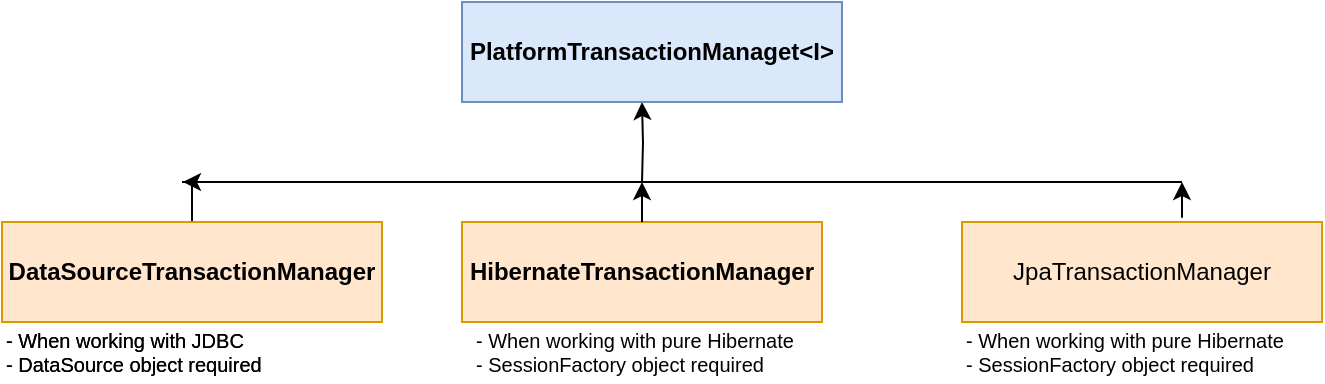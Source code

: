 <mxfile version="14.7.7" type="github">
  <diagram id="yBcl37-oRLom6nPR3LxB" name="Page-1">
    <mxGraphModel dx="782" dy="436" grid="1" gridSize="10" guides="1" tooltips="1" connect="1" arrows="1" fold="1" page="1" pageScale="1" pageWidth="850" pageHeight="1100" math="0" shadow="0">
      <root>
        <mxCell id="0" />
        <mxCell id="1" parent="0" />
        <mxCell id="5hVMAslA77jhPk-0_akh-9" value="" style="edgeStyle=orthogonalEdgeStyle;rounded=0;orthogonalLoop=1;jettySize=auto;html=1;" edge="1" parent="1">
          <mxGeometry relative="1" as="geometry">
            <mxPoint x="370" y="150" as="sourcePoint" />
            <mxPoint x="370" y="110" as="targetPoint" />
          </mxGeometry>
        </mxCell>
        <mxCell id="5hVMAslA77jhPk-0_akh-1" value="PlatformTransactionManaget&amp;lt;I&amp;gt;" style="rounded=0;whiteSpace=wrap;html=1;fillColor=#dae8fc;strokeColor=#6c8ebf;fontStyle=1" vertex="1" parent="1">
          <mxGeometry x="280" y="60" width="190" height="50" as="geometry" />
        </mxCell>
        <mxCell id="5hVMAslA77jhPk-0_akh-2" style="edgeStyle=orthogonalEdgeStyle;rounded=0;orthogonalLoop=1;jettySize=auto;html=1;exitX=0.5;exitY=1;exitDx=0;exitDy=0;" edge="1" parent="1" source="5hVMAslA77jhPk-0_akh-1" target="5hVMAslA77jhPk-0_akh-1">
          <mxGeometry relative="1" as="geometry" />
        </mxCell>
        <mxCell id="5hVMAslA77jhPk-0_akh-4" style="edgeStyle=orthogonalEdgeStyle;rounded=0;orthogonalLoop=1;jettySize=auto;html=1;exitX=0.5;exitY=1;exitDx=0;exitDy=0;" edge="1" parent="1" source="5hVMAslA77jhPk-0_akh-1" target="5hVMAslA77jhPk-0_akh-1">
          <mxGeometry relative="1" as="geometry" />
        </mxCell>
        <mxCell id="5hVMAslA77jhPk-0_akh-12" value="" style="edgeStyle=orthogonalEdgeStyle;rounded=0;orthogonalLoop=1;jettySize=auto;html=1;" edge="1" parent="1" source="5hVMAslA77jhPk-0_akh-6">
          <mxGeometry relative="1" as="geometry">
            <mxPoint x="140" y="150" as="targetPoint" />
          </mxGeometry>
        </mxCell>
        <mxCell id="5hVMAslA77jhPk-0_akh-6" value="DataSourceTransactionManager" style="rounded=0;whiteSpace=wrap;html=1;fillColor=#ffe6cc;strokeColor=#d79b00;fontStyle=1" vertex="1" parent="1">
          <mxGeometry x="50" y="170" width="190" height="50" as="geometry" />
        </mxCell>
        <mxCell id="5hVMAslA77jhPk-0_akh-7" value="HibernateTransactionManager" style="rounded=0;whiteSpace=wrap;html=1;fillColor=#ffe6cc;strokeColor=#d79b00;fontStyle=1" vertex="1" parent="1">
          <mxGeometry x="280" y="170" width="180" height="50" as="geometry" />
        </mxCell>
        <mxCell id="5hVMAslA77jhPk-0_akh-8" value="JpaTransactionManager" style="rounded=0;whiteSpace=wrap;html=1;fillColor=#ffe6cc;strokeColor=#d79b00;" vertex="1" parent="1">
          <mxGeometry x="530" y="170" width="180" height="50" as="geometry" />
        </mxCell>
        <mxCell id="5hVMAslA77jhPk-0_akh-10" value="" style="endArrow=none;html=1;" edge="1" parent="1">
          <mxGeometry width="50" height="50" relative="1" as="geometry">
            <mxPoint x="140" y="150" as="sourcePoint" />
            <mxPoint x="640" y="150" as="targetPoint" />
          </mxGeometry>
        </mxCell>
        <mxCell id="5hVMAslA77jhPk-0_akh-14" value="" style="endArrow=classic;html=1;" edge="1" parent="1">
          <mxGeometry width="50" height="50" relative="1" as="geometry">
            <mxPoint x="370" y="170" as="sourcePoint" />
            <mxPoint x="370" y="150" as="targetPoint" />
          </mxGeometry>
        </mxCell>
        <mxCell id="5hVMAslA77jhPk-0_akh-16" value="" style="endArrow=classic;html=1;" edge="1" parent="1">
          <mxGeometry width="50" height="50" relative="1" as="geometry">
            <mxPoint x="640" y="160" as="sourcePoint" />
            <mxPoint x="640" y="150" as="targetPoint" />
            <Array as="points">
              <mxPoint x="640" y="170" />
              <mxPoint x="640" y="160" />
            </Array>
          </mxGeometry>
        </mxCell>
        <mxCell id="5hVMAslA77jhPk-0_akh-17" value="- When working with JDBC&lt;br style=&quot;font-size: 10px&quot;&gt;- DataSource object required" style="text;html=1;strokeColor=none;fillColor=none;align=left;verticalAlign=middle;whiteSpace=wrap;rounded=0;fontSize=10;" vertex="1" parent="1">
          <mxGeometry x="50" y="220" width="170" height="30" as="geometry" />
        </mxCell>
        <mxCell id="5hVMAslA77jhPk-0_akh-20" value="- When working with JDBC&lt;br style=&quot;font-size: 10px&quot;&gt;- DataSource object required" style="text;html=1;strokeColor=none;fillColor=none;align=left;verticalAlign=middle;whiteSpace=wrap;rounded=0;fontSize=10;" vertex="1" parent="1">
          <mxGeometry x="50" y="220" width="170" height="30" as="geometry" />
        </mxCell>
        <mxCell id="5hVMAslA77jhPk-0_akh-21" value="- When working with pure Hibernate&lt;br style=&quot;font-size: 10px&quot;&gt;- SessionFactory object required" style="text;html=1;strokeColor=none;fillColor=none;align=left;verticalAlign=middle;whiteSpace=wrap;rounded=0;fontSize=10;" vertex="1" parent="1">
          <mxGeometry x="285" y="220" width="170" height="30" as="geometry" />
        </mxCell>
        <mxCell id="5hVMAslA77jhPk-0_akh-22" value="- When working with pure Hibernate&lt;br style=&quot;font-size: 10px&quot;&gt;- SessionFactory object required" style="text;html=1;strokeColor=none;fillColor=none;align=left;verticalAlign=middle;whiteSpace=wrap;rounded=0;fontSize=10;" vertex="1" parent="1">
          <mxGeometry x="530" y="220" width="170" height="30" as="geometry" />
        </mxCell>
      </root>
    </mxGraphModel>
  </diagram>
</mxfile>
